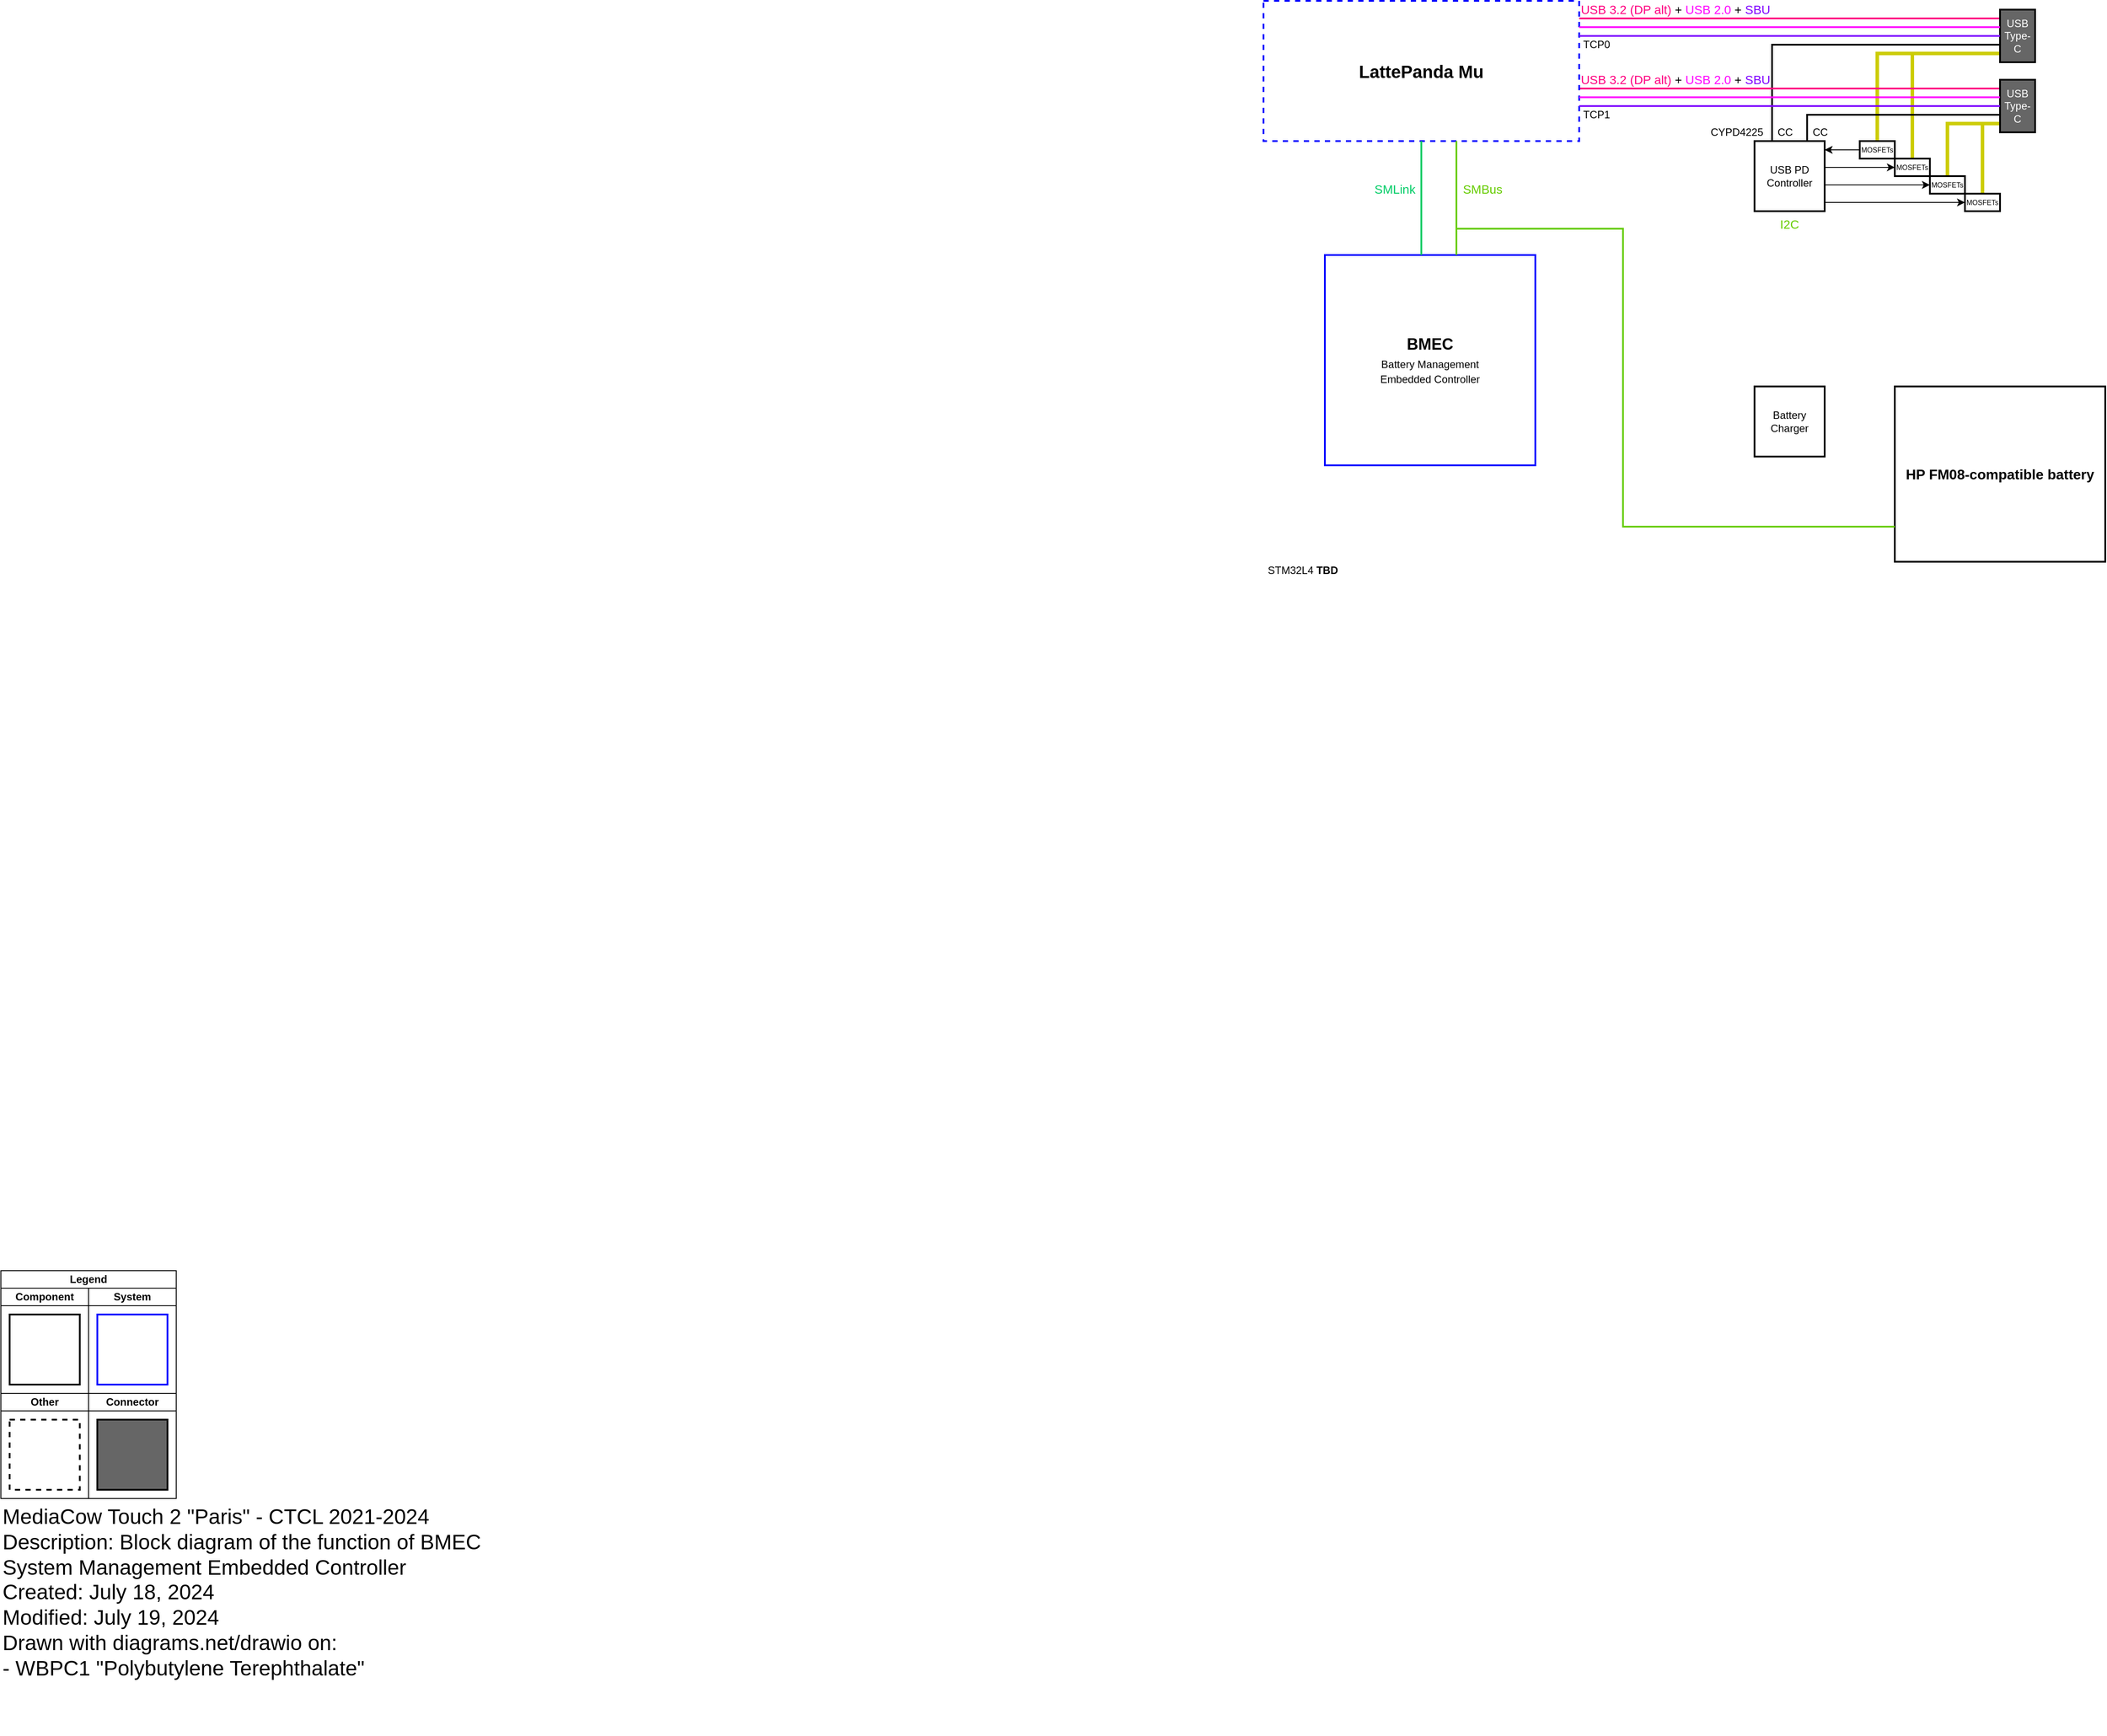 <mxfile version="24.6.4" type="device">
  <diagram name="Page-1" id="LVdLgsCtn19d_F_rj66w">
    <mxGraphModel dx="1195" dy="702" grid="1" gridSize="10" guides="1" tooltips="1" connect="1" arrows="1" fold="1" page="1" pageScale="1" pageWidth="3300" pageHeight="2339" math="0" shadow="0">
      <root>
        <mxCell id="0" />
        <mxCell id="1" parent="0" />
        <mxCell id="To6ip-X8T1CwPGhCpTgV-15" style="edgeStyle=orthogonalEdgeStyle;rounded=0;orthogonalLoop=1;jettySize=auto;html=1;exitX=0.5;exitY=0;exitDx=0;exitDy=0;exitPerimeter=0;entryX=0;entryY=0;entryDx=0;entryDy=50;entryPerimeter=0;fontColor=none;noLabel=1;labelBackgroundColor=none;strokeColor=#CCCC00;strokeWidth=4;endArrow=none;endFill=0;" edge="1" parent="1" source="To6ip-X8T1CwPGhCpTgV-14" target="8pk79dsKpVjvRbbLZ3iy-5">
          <mxGeometry relative="1" as="geometry">
            <Array as="points">
              <mxPoint x="2220" y="500" />
            </Array>
          </mxGeometry>
        </mxCell>
        <mxCell id="To6ip-X8T1CwPGhCpTgV-18" style="edgeStyle=orthogonalEdgeStyle;rounded=0;orthogonalLoop=1;jettySize=auto;html=1;exitX=0;exitY=0;exitDx=0;exitDy=50;exitPerimeter=0;entryX=0.5;entryY=0;entryDx=0;entryDy=0;entryPerimeter=0;fontColor=none;noLabel=1;labelBackgroundColor=none;strokeColor=#CCCC00;strokeWidth=4;endArrow=none;endFill=0;" edge="1" parent="1" source="8pk79dsKpVjvRbbLZ3iy-11" target="To6ip-X8T1CwPGhCpTgV-16">
          <mxGeometry relative="1" as="geometry" />
        </mxCell>
        <mxCell id="To6ip-X8T1CwPGhCpTgV-22" style="edgeStyle=orthogonalEdgeStyle;rounded=0;orthogonalLoop=1;jettySize=auto;html=1;exitX=0.5;exitY=0;exitDx=0;exitDy=0;exitPerimeter=0;entryX=0;entryY=0;entryDx=0;entryDy=50;entryPerimeter=0;strokeWidth=4;endArrow=none;endFill=0;strokeColor=#CCCC00;" edge="1" parent="1" source="To6ip-X8T1CwPGhCpTgV-21" target="8pk79dsKpVjvRbbLZ3iy-5">
          <mxGeometry relative="1" as="geometry">
            <Array as="points">
              <mxPoint x="2260" y="500" />
            </Array>
          </mxGeometry>
        </mxCell>
        <mxCell id="To6ip-X8T1CwPGhCpTgV-23" style="edgeStyle=orthogonalEdgeStyle;rounded=0;orthogonalLoop=1;jettySize=auto;html=1;exitX=0.5;exitY=0;exitDx=0;exitDy=0;exitPerimeter=0;entryX=0;entryY=0;entryDx=0;entryDy=50;entryPerimeter=0;strokeWidth=4;endArrow=none;endFill=0;strokeColor=#CCCC00;" edge="1" parent="1" source="To6ip-X8T1CwPGhCpTgV-20" target="8pk79dsKpVjvRbbLZ3iy-11">
          <mxGeometry relative="1" as="geometry" />
        </mxCell>
        <mxCell id="To6ip-X8T1CwPGhCpTgV-8" style="edgeStyle=orthogonalEdgeStyle;rounded=0;orthogonalLoop=1;jettySize=auto;html=1;exitX=0;exitY=0;exitDx=60;exitDy=0;exitPerimeter=0;entryX=0;entryY=0;entryDx=0;entryDy=40;entryPerimeter=0;strokeWidth=2;endArrow=none;endFill=0;" edge="1" parent="1" source="To6ip-X8T1CwPGhCpTgV-3" target="8pk79dsKpVjvRbbLZ3iy-5">
          <mxGeometry relative="1" as="geometry" />
        </mxCell>
        <mxCell id="To6ip-X8T1CwPGhCpTgV-9" style="edgeStyle=orthogonalEdgeStyle;rounded=0;orthogonalLoop=1;jettySize=auto;html=1;exitX=0;exitY=0;exitDx=20;exitDy=0;exitPerimeter=0;entryX=0;entryY=0;entryDx=0;entryDy=40;entryPerimeter=0;strokeWidth=2;endArrow=none;endFill=0;" edge="1" parent="1" source="To6ip-X8T1CwPGhCpTgV-3" target="8pk79dsKpVjvRbbLZ3iy-11">
          <mxGeometry relative="1" as="geometry" />
        </mxCell>
        <mxCell id="58WdJwZh6YiTNtyLG-hr-2" value="MediaCow Touch 2 &quot;Paris&quot; - CTCL 2021-2024&lt;br style=&quot;font-size: 24px;&quot;&gt;Description: Block diagram of the function of BMEC System Management Embedded Controller&lt;br style=&quot;font-size: 24px;&quot;&gt;&lt;div style=&quot;font-size: 24px;&quot;&gt;Created: July 18, 2024&lt;/div&gt;&lt;div style=&quot;font-size: 24px;&quot;&gt;Modified: July 19, 2024&lt;br&gt;Drawn with diagrams.net/drawio on:&lt;/div&gt;&lt;div style=&quot;font-size: 24px;&quot;&gt;- WBPC1 &quot;Polybutylene Terephthalate&quot;&lt;/div&gt;&lt;div style=&quot;font-size: 24px;&quot;&gt;&lt;br&gt;&lt;/div&gt;" style="text;html=1;align=left;verticalAlign=top;whiteSpace=wrap;rounded=0;fontSize=24;" parent="1" vertex="1">
          <mxGeometry y="2069" width="563.57" height="270" as="geometry" />
        </mxCell>
        <mxCell id="58WdJwZh6YiTNtyLG-hr-4" value="BMEC&lt;br&gt;&lt;span style=&quot;font-weight: normal; font-size: 12px;&quot;&gt;Battery Management&lt;/span&gt;&lt;div style=&quot;font-size: 12px;&quot;&gt;&lt;span style=&quot;font-weight: normal;&quot;&gt;Embedded Controller&lt;/span&gt;&lt;/div&gt;" style="rounded=0;whiteSpace=wrap;html=1;strokeColor=#0000FF;strokeWidth=2;fontStyle=1;fontSize=18;points=[[1,0,0,0,10],[1,0,0,0,20],[1,0,0,0,30],[1,0,0,0,40],[1,0,0,0,50],[1,0,0,0,60],[1,0,0,0,70],[1,0,0,0,80],[1,0,0,0,90],[1,0,0,0,100],[1,0,0,0,110],[1,0,0,0,120],[1,0,0,0,130],[1,0,0,0,140],[1,0,0,0,150],[1,0,0,0,160],[1,0,0,0,170],[1,0,0,0,180],[1,0,0,0,190],[1,0,0,0,200],[1,0,0,0,210],[1,0,0,0,220],[1,0,0,0,230],[0,0,0,0,10],[0,0,0,0,20],[0,0,0,0,30],[0,0,0,0,40],[0,0,0,0,50],[0,0,0,0,60],[0,0,0,0,70],[0,0,0,0,80],[0,0,0,0,90],[0,0,0,0,100],[0,0,0,0,110],[0,0,0,0,120],[0,0,0,0,130],[0,0,0,0,140],[0,0,0,0,150],[0,0,0,0,160],[0,0,0,0,170],[0,0,0,0,180],[0,0,0,0,190],[0,0,0,0,200],[0,0,0,0,210],[0,0,0,0,220],[0,0,0,0,230],[0,0,0,10,0],[0,0,0,20,0],[0,0,0,30,0],[0,0,0,40,0],[0,0,0,50,0],[0,0,0,60,0],[0,0,0,70,0],[0,0,0,80,0],[0,0,0,90,0],[0,0,0,100,0],[0,0,0,110,0],[0,0,0,120,0],[0,0,0,130,0],[0,0,0,140,0],[0,0,0,150,0],[0,0,0,160,0],[0,0,0,170,0],[0,0,0,180,0],[0,0,0,190,0],[0,0,0,200,0],[0,0,0,210,0],[0,0,0,220,0],[0,0,0,230,0],[0,1,0,10,0],[0,1,0,20,0],[0,1,0,30,0],[0,1,0,40,0],[0,1,0,50,0],[0,1,0,60,0],[0,1,0,70,0],[0,1,0,80,0],[0,1,0,90,0],[0,1,0,100,0],[0,1,0,110,0],[0,1,0,120,0],[0,1,0,130,0],[0,1,0,140,0],[0,1,0,150,0],[0,1,0,160,0],[0,1,0,170,0],[0,1,0,180,0],[0,1,0,190,0],[0,1,0,200,0],[0,1,0,210,0],[0,1,0,220,0],[0,1,0,230,0]]&#xa;;" parent="1" vertex="1">
          <mxGeometry x="1510" y="650" width="240" height="240" as="geometry" />
        </mxCell>
        <mxCell id="58WdJwZh6YiTNtyLG-hr-6" value="Legend" style="swimlane;whiteSpace=wrap;html=1;startSize=20;" parent="1" vertex="1">
          <mxGeometry y="1809" width="200" height="260" as="geometry" />
        </mxCell>
        <mxCell id="58WdJwZh6YiTNtyLG-hr-7" value="Component" style="swimlane;whiteSpace=wrap;html=1;startSize=20;" parent="58WdJwZh6YiTNtyLG-hr-6" vertex="1">
          <mxGeometry y="20" width="100" height="120" as="geometry" />
        </mxCell>
        <mxCell id="58WdJwZh6YiTNtyLG-hr-8" value="" style="whiteSpace=wrap;html=1;aspect=fixed;strokeWidth=2;" parent="58WdJwZh6YiTNtyLG-hr-7" vertex="1">
          <mxGeometry x="10" y="30" width="80" height="80" as="geometry" />
        </mxCell>
        <mxCell id="58WdJwZh6YiTNtyLG-hr-9" value="System" style="swimlane;whiteSpace=wrap;html=1;startSize=20;" parent="58WdJwZh6YiTNtyLG-hr-6" vertex="1">
          <mxGeometry x="100" y="20" width="100" height="120" as="geometry" />
        </mxCell>
        <mxCell id="58WdJwZh6YiTNtyLG-hr-10" value="" style="whiteSpace=wrap;html=1;aspect=fixed;strokeColor=#0000FF;strokeWidth=2;" parent="58WdJwZh6YiTNtyLG-hr-9" vertex="1">
          <mxGeometry x="10" y="30" width="80" height="80" as="geometry" />
        </mxCell>
        <mxCell id="58WdJwZh6YiTNtyLG-hr-11" value="Other" style="swimlane;whiteSpace=wrap;html=1;startSize=20;" parent="58WdJwZh6YiTNtyLG-hr-6" vertex="1">
          <mxGeometry y="140" width="100" height="120" as="geometry" />
        </mxCell>
        <mxCell id="58WdJwZh6YiTNtyLG-hr-12" value="" style="whiteSpace=wrap;html=1;aspect=fixed;strokeColor=#000000;strokeWidth=2;dashed=1;" parent="58WdJwZh6YiTNtyLG-hr-11" vertex="1">
          <mxGeometry x="10" y="30" width="80" height="80" as="geometry" />
        </mxCell>
        <mxCell id="58WdJwZh6YiTNtyLG-hr-13" value="Connector" style="swimlane;whiteSpace=wrap;html=1;startSize=20;" parent="58WdJwZh6YiTNtyLG-hr-6" vertex="1">
          <mxGeometry x="100" y="140" width="100" height="120" as="geometry" />
        </mxCell>
        <mxCell id="58WdJwZh6YiTNtyLG-hr-14" value="" style="whiteSpace=wrap;html=1;aspect=fixed;strokeColor=#000000;strokeWidth=2;fillColor=#666666;" parent="58WdJwZh6YiTNtyLG-hr-13" vertex="1">
          <mxGeometry x="10" y="30" width="80" height="80" as="geometry" />
        </mxCell>
        <mxCell id="8pk79dsKpVjvRbbLZ3iy-8" style="edgeStyle=orthogonalEdgeStyle;rounded=0;orthogonalLoop=1;jettySize=auto;html=1;exitX=1;exitY=0;exitDx=0;exitDy=100;exitPerimeter=0;strokeColor=#FF0080;strokeWidth=2;endArrow=none;endFill=0;entryX=0;entryY=0;entryDx=0;entryDy=10;entryPerimeter=0;" parent="1" source="58WdJwZh6YiTNtyLG-hr-16" target="8pk79dsKpVjvRbbLZ3iy-5" edge="1">
          <mxGeometry relative="1" as="geometry" />
        </mxCell>
        <mxCell id="58WdJwZh6YiTNtyLG-hr-16" value="LattePanda Mu" style="rounded=0;whiteSpace=wrap;html=1;fontSize=20;fontStyle=1;points=[[1,0,0,0,10],[1,0,0,0,20],[1,0,0,0,30],[1,0,0,0,40],[1,0,0,0,50],[1,0,0,0,60],[1,0,0,0,70],[1,0,0,0,80],[1,0,0,0,90],[1,0,0,0,100],[1,0,0,0,110],[1,0,0,0,120],[1,0,0,0,130],[1,0,0,0,140],[1,0,0,0,150],[0,0,0,0,10],[0,0,0,0,20],[0,0,0,0,30],[0,0,0,0,40],[0,0,0,0,50],[0,0,0,0,60],[0,0,0,0,70],[0,0,0,0,80],[0,0,0,0,90],[0,0,0,0,100],[0,0,0,0,110],[0,0,0,0,120],[0,0,0,0,130],[0,0,0,0,140],[0,0,0,0,150],[0,0,0,10,0],[0,0,0,20,0],[0,0,0,30,0],[0,0,0,40,0],[0,0,0,50,0],[0,0,0,60,0],[0,0,0,70,0],[0,0,0,80,0],[0,0,0,90,0],[0,0,0,100,0],[0,0,0,110,0],[0,0,0,120,0],[0,0,0,130,0],[0,0,0,140,0],[0,0,0,150,0],[0,0,0,160,0],[0,0,0,170,0],[0,0,0,180,0],[0,0,0,190,0],[0,0,0,200,0],[0,0,0,210,0],[0,0,0,220,0],[0,0,0,230,0],[0,0,0,240,0],[0,0,0,250,0],[0,0,0,260,0],[0,0,0,270,0],[0,0,0,280,0],[0,0,0,290,0],[0,0,0,300,0],[0,0,0,310,0],[0,0,0,320,0],[0,0,0,330,0],[0,0,0,340,0],[0,0,0,350,0],[0,1,0,10,0],[0,1,0,20,0],[0,1,0,30,0],[0,1,0,40,0],[0,1,0,50,0],[0,1,0,60,0],[0,1,0,70,0],[0,1,0,80,0],[0,1,0,90,0],[0,1,0,100,0],[0,1,0,110,0],[0,1,0,120,0],[0,1,0,130,0],[0,1,0,140,0],[0,1,0,150,0],[0,1,0,160,0],[0,1,0,170,0],[0,1,0,180,0],[0,1,0,190,0],[0,1,0,200,0],[0,1,0,210,0],[0,1,0,220,0],[0,1,0,230,0],[0,1,0,240,0],[0,1,0,250,0],[0,1,0,260,0],[0,1,0,270,0],[0,1,0,280,0],[0,1,0,290,0],[0,1,0,300,0],[0,1,0,310,0],[0,1,0,320,0],[0,1,0,330,0],[0,1,0,340,0],[0,1,0,350,0]]&#xa;;strokeColor=#0000FF;dashed=1;strokeWidth=2;" parent="1" vertex="1">
          <mxGeometry x="1440" y="360" width="360" height="160" as="geometry" />
        </mxCell>
        <mxCell id="ly0RP6SBTsQie0t8a5br-2" style="edgeStyle=orthogonalEdgeStyle;rounded=0;orthogonalLoop=1;jettySize=auto;html=1;exitX=0;exitY=1;exitDx=180;exitDy=0;exitPerimeter=0;entryX=0;entryY=0;entryDx=110;entryDy=0;entryPerimeter=0;strokeWidth=2;endArrow=none;endFill=0;strokeColor=#00CC66;" parent="1" source="58WdJwZh6YiTNtyLG-hr-16" target="58WdJwZh6YiTNtyLG-hr-4" edge="1">
          <mxGeometry relative="1" as="geometry" />
        </mxCell>
        <mxCell id="ly0RP6SBTsQie0t8a5br-3" style="edgeStyle=orthogonalEdgeStyle;rounded=0;orthogonalLoop=1;jettySize=auto;html=1;exitX=0;exitY=1;exitDx=220;exitDy=0;exitPerimeter=0;entryX=0;entryY=0;entryDx=150;entryDy=0;entryPerimeter=0;strokeWidth=2;endArrow=none;endFill=0;strokeColor=#66CC00;" parent="1" source="58WdJwZh6YiTNtyLG-hr-16" target="58WdJwZh6YiTNtyLG-hr-4" edge="1">
          <mxGeometry relative="1" as="geometry" />
        </mxCell>
        <mxCell id="ly0RP6SBTsQie0t8a5br-5" value="SMBus" style="text;html=1;align=center;verticalAlign=middle;whiteSpace=wrap;rounded=0;fontSize=14;fontColor=#66CC00;" parent="1" vertex="1">
          <mxGeometry x="1660" y="560" width="60" height="30" as="geometry" />
        </mxCell>
        <mxCell id="ly0RP6SBTsQie0t8a5br-6" value="SMLink" style="text;html=1;align=center;verticalAlign=middle;whiteSpace=wrap;rounded=0;fontSize=14;fontColor=#00CC66;" parent="1" vertex="1">
          <mxGeometry x="1560" y="560" width="60" height="30" as="geometry" />
        </mxCell>
        <mxCell id="8pk79dsKpVjvRbbLZ3iy-1" value="STM32L4 &lt;b&gt;TBD&lt;/b&gt;" style="text;html=1;align=center;verticalAlign=middle;whiteSpace=wrap;rounded=0;" parent="1" vertex="1">
          <mxGeometry x="1440" y="1000" width="90" height="20" as="geometry" />
        </mxCell>
        <mxCell id="8pk79dsKpVjvRbbLZ3iy-3" value="HP FM08-compatible battery" style="rounded=0;whiteSpace=wrap;html=1;strokeColor=#000000;strokeWidth=2;fontStyle=1;fontSize=16;points=[[1,0,0,0,10],[1,0,0,0,20],[1,0,0,0,30],[1,0,0,0,40],[1,0,0,0,50],[1,0,0,0,60],[1,0,0,0,70],[1,0,0,0,80],[1,0,0,0,90],[1,0,0,0,100],[1,0,0,0,110],[1,0,0,0,120],[1,0,0,0,130],[1,0,0,0,140],[1,0,0,0,150],[1,0,0,0,160],[1,0,0,0,170],[1,0,0,0,180],[1,0,0,0,190],[0,0,0,0,10],[0,0,0,0,20],[0,0,0,0,30],[0,0,0,0,40],[0,0,0,0,50],[0,0,0,0,60],[0,0,0,0,70],[0,0,0,0,80],[0,0,0,0,90],[0,0,0,0,100],[0,0,0,0,110],[0,0,0,0,120],[0,0,0,0,130],[0,0,0,0,140],[0,0,0,0,150],[0,0,0,0,160],[0,0,0,0,170],[0,0,0,0,180],[0,0,0,0,190],[0,0,0,10,0],[0,0,0,20,0],[0,0,0,30,0],[0,0,0,40,0],[0,0,0,50,0],[0,0,0,60,0],[0,0,0,70,0],[0,0,0,80,0],[0,0,0,90,0],[0,0,0,100,0],[0,0,0,110,0],[0,0,0,120,0],[0,0,0,130,0],[0,0,0,140,0],[0,0,0,150,0],[0,0,0,160,0],[0,0,0,170,0],[0,0,0,180,0],[0,0,0,190,0],[0,0,0,200,0],[0,0,0,210,0],[0,0,0,220,0],[0,0,0,230,0],[0,1,0,10,0],[0,1,0,20,0],[0,1,0,30,0],[0,1,0,40,0],[0,1,0,50,0],[0,1,0,60,0],[0,1,0,70,0],[0,1,0,80,0],[0,1,0,90,0],[0,1,0,100,0],[0,1,0,110,0],[0,1,0,120,0],[0,1,0,130,0],[0,1,0,140,0],[0,1,0,150,0],[0,1,0,160,0],[0,1,0,170,0],[0,1,0,180,0],[0,1,0,190,0],[0,1,0,200,0],[0,1,0,210,0],[0,1,0,220,0],[0,1,0,230,0]]&#xa;;" parent="1" vertex="1">
          <mxGeometry x="2160" y="800" width="240" height="200" as="geometry" />
        </mxCell>
        <mxCell id="8pk79dsKpVjvRbbLZ3iy-5" value="USB Type-C" style="rounded=0;whiteSpace=wrap;html=1;points=[[1,0,0,0,10],[1,0,0,0,20],[1,0,0,0,30],[1,0,0,0,40],[1,0,0,0,50],[0,0,0,0,10],[0,0,0,0,20],[0,0,0,0,30],[0,0,0,0,40],[0,0,0,0,50],[0,0,0,10,0],[0,0,0,20,0],[0,0,0,30,0],[0,1,0,10,0],[0,1,0,20,0],[0,1,0,30,0]]&#xa;;strokeWidth=2;fillColor=#666666;fontColor=#FFFFFF;" parent="1" vertex="1">
          <mxGeometry x="2280" y="450" width="40" height="60" as="geometry" />
        </mxCell>
        <mxCell id="8pk79dsKpVjvRbbLZ3iy-7" style="edgeStyle=orthogonalEdgeStyle;rounded=0;orthogonalLoop=1;jettySize=auto;html=1;exitX=0;exitY=0;exitDx=0;exitDy=10;entryX=1;entryY=0;entryDx=0;entryDy=20;entryPerimeter=0;strokeColor=#FF0080;strokeWidth=2;endArrow=none;endFill=0;exitPerimeter=0;" parent="1" source="8pk79dsKpVjvRbbLZ3iy-11" target="58WdJwZh6YiTNtyLG-hr-16" edge="1">
          <mxGeometry relative="1" as="geometry">
            <mxPoint x="2280" y="400" as="sourcePoint" />
          </mxGeometry>
        </mxCell>
        <mxCell id="8pk79dsKpVjvRbbLZ3iy-11" value="USB Type-C" style="rounded=0;whiteSpace=wrap;html=1;points=[[1,0,0,0,10],[1,0,0,0,20],[1,0,0,0,30],[1,0,0,0,40],[1,0,0,0,50],[0,0,0,0,10],[0,0,0,0,20],[0,0,0,0,30],[0,0,0,0,40],[0,0,0,0,50],[0,0,0,10,0],[0,0,0,20,0],[0,0,0,30,0],[0,1,0,10,0],[0,1,0,20,0],[0,1,0,30,0]]&#xa;;strokeWidth=2;fillColor=#666666;fontColor=#FFFFFF;" parent="1" vertex="1">
          <mxGeometry x="2280" y="370" width="40" height="60" as="geometry" />
        </mxCell>
        <mxCell id="8pk79dsKpVjvRbbLZ3iy-15" style="edgeStyle=orthogonalEdgeStyle;rounded=0;orthogonalLoop=1;jettySize=auto;html=1;exitX=0;exitY=0;exitDx=0;exitDy=20;exitPerimeter=0;entryX=1;entryY=0;entryDx=0;entryDy=110;entryPerimeter=0;fontFamily=Helvetica;fontSize=12;fontColor=default;strokeWidth=2;strokeColor=#FF00FF;endArrow=none;endFill=0;" parent="1" source="8pk79dsKpVjvRbbLZ3iy-5" target="58WdJwZh6YiTNtyLG-hr-16" edge="1">
          <mxGeometry relative="1" as="geometry" />
        </mxCell>
        <mxCell id="8pk79dsKpVjvRbbLZ3iy-16" style="edgeStyle=orthogonalEdgeStyle;rounded=0;orthogonalLoop=1;jettySize=auto;html=1;exitX=1;exitY=0;exitDx=0;exitDy=30;exitPerimeter=0;entryX=0;entryY=0;entryDx=0;entryDy=20;entryPerimeter=0;fontFamily=Helvetica;fontSize=12;fontColor=default;strokeWidth=2;strokeColor=#FF00FF;endArrow=none;endFill=0;" parent="1" source="58WdJwZh6YiTNtyLG-hr-16" target="8pk79dsKpVjvRbbLZ3iy-11" edge="1">
          <mxGeometry relative="1" as="geometry" />
        </mxCell>
        <mxCell id="To6ip-X8T1CwPGhCpTgV-2" value="USB 3.2 (DP alt)&amp;nbsp;&lt;font color=&quot;#000000&quot;&gt;+&lt;/font&gt; &lt;font color=&quot;#ff00ff&quot;&gt;USB 2.0 &lt;/font&gt;&lt;font color=&quot;#000000&quot;&gt;+&lt;/font&gt;&lt;font color=&quot;#ff00ff&quot;&gt; &lt;/font&gt;&lt;font color=&quot;#7f00ff&quot;&gt;SBU&lt;/font&gt;" style="text;html=1;align=center;verticalAlign=middle;whiteSpace=wrap;rounded=0;fontSize=14;fontColor=#FF0080;" vertex="1" parent="1">
          <mxGeometry x="1800" y="440" width="220" height="20" as="geometry" />
        </mxCell>
        <mxCell id="To6ip-X8T1CwPGhCpTgV-3" value="USB PD Controller" style="rounded=0;whiteSpace=wrap;html=1;points=[[1,0,0,0,10],[1,0,0,0,20],[1,0,0,0,30],[1,0,0,0,40],[1,0,0,0,50],[1,0,0,0,60],[1,0,0,0,70],[0,0,0,0,10],[0,0,0,0,20],[0,0,0,0,30],[0,0,0,0,40],[0,0,0,0,50],[0,0,0,0,60],[0,0,0,0,70],[0,0,0,10,0],[0,0,0,20,0],[0,0,0,30,0],[0,0,0,40,0],[0,0,0,50,0],[0,0,0,60,0],[0,0,0,70,0],[0,1,0,10,0],[0,1,0,20,0],[0,1,0,30,0],[0,1,0,40,0],[0,1,0,50,0],[0,1,0,60,0],[0,1,0,70,0]];strokeWidth=2;" vertex="1" parent="1">
          <mxGeometry x="2000" y="520" width="80" height="80" as="geometry" />
        </mxCell>
        <mxCell id="To6ip-X8T1CwPGhCpTgV-4" style="edgeStyle=orthogonalEdgeStyle;rounded=0;orthogonalLoop=1;jettySize=auto;html=1;exitX=0;exitY=0;exitDx=0;exitDy=30;exitPerimeter=0;entryX=1;entryY=0;entryDx=0;entryDy=120;entryPerimeter=0;fontFamily=Helvetica;fontSize=12;fontColor=default;strokeWidth=2;strokeColor=#7F00FF;endArrow=none;endFill=0;" edge="1" parent="1" source="8pk79dsKpVjvRbbLZ3iy-5" target="58WdJwZh6YiTNtyLG-hr-16">
          <mxGeometry relative="1" as="geometry">
            <mxPoint x="2290" y="500" as="sourcePoint" />
            <mxPoint x="1810" y="500" as="targetPoint" />
          </mxGeometry>
        </mxCell>
        <mxCell id="To6ip-X8T1CwPGhCpTgV-5" style="edgeStyle=orthogonalEdgeStyle;rounded=0;orthogonalLoop=1;jettySize=auto;html=1;fontFamily=Helvetica;fontSize=12;fontColor=default;strokeWidth=2;strokeColor=#7F00FF;endArrow=none;endFill=0;entryX=1;entryY=0;entryDx=0;entryDy=40;entryPerimeter=0;exitX=0;exitY=0;exitDx=0;exitDy=30;exitPerimeter=0;" edge="1" parent="1" source="8pk79dsKpVjvRbbLZ3iy-11" target="58WdJwZh6YiTNtyLG-hr-16">
          <mxGeometry relative="1" as="geometry">
            <mxPoint x="2250" y="400" as="sourcePoint" />
            <mxPoint x="1840" y="400" as="targetPoint" />
            <Array as="points">
              <mxPoint x="2040" y="400" />
              <mxPoint x="2040" y="400" />
            </Array>
          </mxGeometry>
        </mxCell>
        <mxCell id="To6ip-X8T1CwPGhCpTgV-6" value="USB 3.2 (DP alt)&amp;nbsp;&lt;font color=&quot;#000000&quot;&gt;+&lt;/font&gt; &lt;font color=&quot;#ff00ff&quot;&gt;USB 2.0 &lt;/font&gt;&lt;font color=&quot;#000000&quot;&gt;+&lt;/font&gt;&lt;font color=&quot;#ff00ff&quot;&gt; &lt;/font&gt;&lt;font color=&quot;#7f00ff&quot;&gt;SBU&lt;/font&gt;" style="text;html=1;align=center;verticalAlign=middle;whiteSpace=wrap;rounded=0;fontSize=14;fontColor=#FF0080;" vertex="1" parent="1">
          <mxGeometry x="1800" y="360" width="220" height="20" as="geometry" />
        </mxCell>
        <mxCell id="To6ip-X8T1CwPGhCpTgV-10" value="CC" style="text;html=1;align=center;verticalAlign=middle;whiteSpace=wrap;rounded=0;" vertex="1" parent="1">
          <mxGeometry x="2020" y="500" width="30" height="20" as="geometry" />
        </mxCell>
        <mxCell id="To6ip-X8T1CwPGhCpTgV-11" value="CC" style="text;html=1;align=center;verticalAlign=middle;whiteSpace=wrap;rounded=0;" vertex="1" parent="1">
          <mxGeometry x="2060" y="500" width="30" height="20" as="geometry" />
        </mxCell>
        <mxCell id="To6ip-X8T1CwPGhCpTgV-13" value="CYPD4225" style="text;html=1;align=center;verticalAlign=middle;whiteSpace=wrap;rounded=0;" vertex="1" parent="1">
          <mxGeometry x="1940" y="500" width="80" height="20" as="geometry" />
        </mxCell>
        <mxCell id="To6ip-X8T1CwPGhCpTgV-14" value="MOSFETs" style="rounded=0;whiteSpace=wrap;html=1;points=[[0,0.5,0,0,0],[0.5,0,0,0,0],[0.5,1,0,0,0]];strokeWidth=2;fontSize=8;" vertex="1" parent="1">
          <mxGeometry x="2200" y="560" width="40" height="20" as="geometry" />
        </mxCell>
        <mxCell id="To6ip-X8T1CwPGhCpTgV-16" value="MOSFETs" style="rounded=0;whiteSpace=wrap;html=1;points=[[0,0.5,0,0,0],[0.5,0,0,0,0],[0.5,1,0,0,0]];strokeWidth=2;fontSize=8;" vertex="1" parent="1">
          <mxGeometry x="2120" y="520" width="40" height="20" as="geometry" />
        </mxCell>
        <mxCell id="To6ip-X8T1CwPGhCpTgV-20" value="MOSFETs" style="rounded=0;whiteSpace=wrap;html=1;points=[[0,0.5,0,0,0],[0.5,0,0,0,0],[0.5,1,0,0,0]];strokeWidth=2;fontSize=8;" vertex="1" parent="1">
          <mxGeometry x="2160" y="540" width="40" height="20" as="geometry" />
        </mxCell>
        <mxCell id="To6ip-X8T1CwPGhCpTgV-21" value="MOSFETs" style="rounded=0;whiteSpace=wrap;html=1;points=[[0,0.5,0,0,0],[0.5,0,0,0,0],[0.5,1,0,0,0]];strokeWidth=2;fontSize=8;" vertex="1" parent="1">
          <mxGeometry x="2240" y="580" width="40" height="20" as="geometry" />
        </mxCell>
        <mxCell id="To6ip-X8T1CwPGhCpTgV-36" value="TCP0" style="text;html=1;align=center;verticalAlign=middle;whiteSpace=wrap;rounded=0;" vertex="1" parent="1">
          <mxGeometry x="1800" y="400" width="40" height="20" as="geometry" />
        </mxCell>
        <mxCell id="To6ip-X8T1CwPGhCpTgV-37" value="TCP1" style="text;html=1;align=center;verticalAlign=middle;whiteSpace=wrap;rounded=0;" vertex="1" parent="1">
          <mxGeometry x="1800" y="480" width="40" height="20" as="geometry" />
        </mxCell>
        <mxCell id="To6ip-X8T1CwPGhCpTgV-48" style="edgeStyle=orthogonalEdgeStyle;rounded=0;orthogonalLoop=1;jettySize=auto;html=1;exitX=0;exitY=0.5;exitDx=0;exitDy=0;exitPerimeter=0;entryX=1;entryY=0;entryDx=0;entryDy=10;entryPerimeter=0;" edge="1" parent="1" source="To6ip-X8T1CwPGhCpTgV-16" target="To6ip-X8T1CwPGhCpTgV-3">
          <mxGeometry relative="1" as="geometry" />
        </mxCell>
        <mxCell id="To6ip-X8T1CwPGhCpTgV-49" style="edgeStyle=orthogonalEdgeStyle;rounded=0;orthogonalLoop=1;jettySize=auto;html=1;exitX=1;exitY=0;exitDx=0;exitDy=30;exitPerimeter=0;entryX=0;entryY=0.5;entryDx=0;entryDy=0;entryPerimeter=0;" edge="1" parent="1" source="To6ip-X8T1CwPGhCpTgV-3" target="To6ip-X8T1CwPGhCpTgV-20">
          <mxGeometry relative="1" as="geometry" />
        </mxCell>
        <mxCell id="To6ip-X8T1CwPGhCpTgV-50" style="edgeStyle=orthogonalEdgeStyle;rounded=0;orthogonalLoop=1;jettySize=auto;html=1;exitX=1;exitY=0;exitDx=0;exitDy=50;exitPerimeter=0;entryX=0;entryY=0.5;entryDx=0;entryDy=0;entryPerimeter=0;" edge="1" parent="1" source="To6ip-X8T1CwPGhCpTgV-3" target="To6ip-X8T1CwPGhCpTgV-14">
          <mxGeometry relative="1" as="geometry" />
        </mxCell>
        <mxCell id="To6ip-X8T1CwPGhCpTgV-51" style="edgeStyle=orthogonalEdgeStyle;rounded=0;orthogonalLoop=1;jettySize=auto;html=1;exitX=1;exitY=0;exitDx=0;exitDy=70;exitPerimeter=0;entryX=0;entryY=0.5;entryDx=0;entryDy=0;entryPerimeter=0;" edge="1" parent="1" source="To6ip-X8T1CwPGhCpTgV-3" target="To6ip-X8T1CwPGhCpTgV-21">
          <mxGeometry relative="1" as="geometry" />
        </mxCell>
        <mxCell id="To6ip-X8T1CwPGhCpTgV-52" value="Battery Charger" style="rounded=0;whiteSpace=wrap;html=1;points=[[1,0,0,0,10],[1,0,0,0,20],[1,0,0,0,30],[1,0,0,0,40],[1,0,0,0,50],[1,0,0,0,60],[1,0,0,0,70],[0,0,0,0,10],[0,0,0,0,20],[0,0,0,0,30],[0,0,0,0,40],[0,0,0,0,50],[0,0,0,0,60],[0,0,0,0,70],[0,0,0,10,0],[0,0,0,20,0],[0,0,0,30,0],[0,0,0,40,0],[0,0,0,50,0],[0,0,0,60,0],[0,0,0,70,0],[0,1,0,10,0],[0,1,0,20,0],[0,1,0,30,0],[0,1,0,40,0],[0,1,0,50,0],[0,1,0,60,0],[0,1,0,70,0]];strokeWidth=2;" vertex="1" parent="1">
          <mxGeometry x="2000" y="800" width="80" height="80" as="geometry" />
        </mxCell>
        <mxCell id="To6ip-X8T1CwPGhCpTgV-54" value="I2C" style="text;html=1;align=center;verticalAlign=middle;whiteSpace=wrap;rounded=0;fontSize=14;fontColor=#66CC00;" vertex="1" parent="1">
          <mxGeometry x="2010" y="600" width="60" height="30" as="geometry" />
        </mxCell>
        <mxCell id="To6ip-X8T1CwPGhCpTgV-55" style="edgeStyle=orthogonalEdgeStyle;rounded=0;orthogonalLoop=1;jettySize=auto;html=1;exitX=0;exitY=1;exitDx=220;exitDy=0;exitPerimeter=0;entryX=0;entryY=0;entryDx=0;entryDy=160;entryPerimeter=0;strokeColor=#66CC00;strokeWidth=2;endArrow=none;endFill=0;" edge="1" parent="1" source="58WdJwZh6YiTNtyLG-hr-16" target="8pk79dsKpVjvRbbLZ3iy-3">
          <mxGeometry relative="1" as="geometry">
            <Array as="points">
              <mxPoint x="1660" y="620" />
              <mxPoint x="1850" y="620" />
              <mxPoint x="1850" y="960" />
            </Array>
          </mxGeometry>
        </mxCell>
      </root>
    </mxGraphModel>
  </diagram>
</mxfile>
